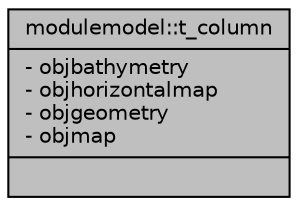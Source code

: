 digraph "modulemodel::t_column"
{
 // LATEX_PDF_SIZE
  edge [fontname="Helvetica",fontsize="10",labelfontname="Helvetica",labelfontsize="10"];
  node [fontname="Helvetica",fontsize="10",shape=record];
  Node1 [label="{modulemodel::t_column\n|- objbathymetry\l- objhorizontalmap\l- objgeometry\l- objmap\l|}",height=0.2,width=0.4,color="black", fillcolor="grey75", style="filled", fontcolor="black",tooltip=" "];
}
